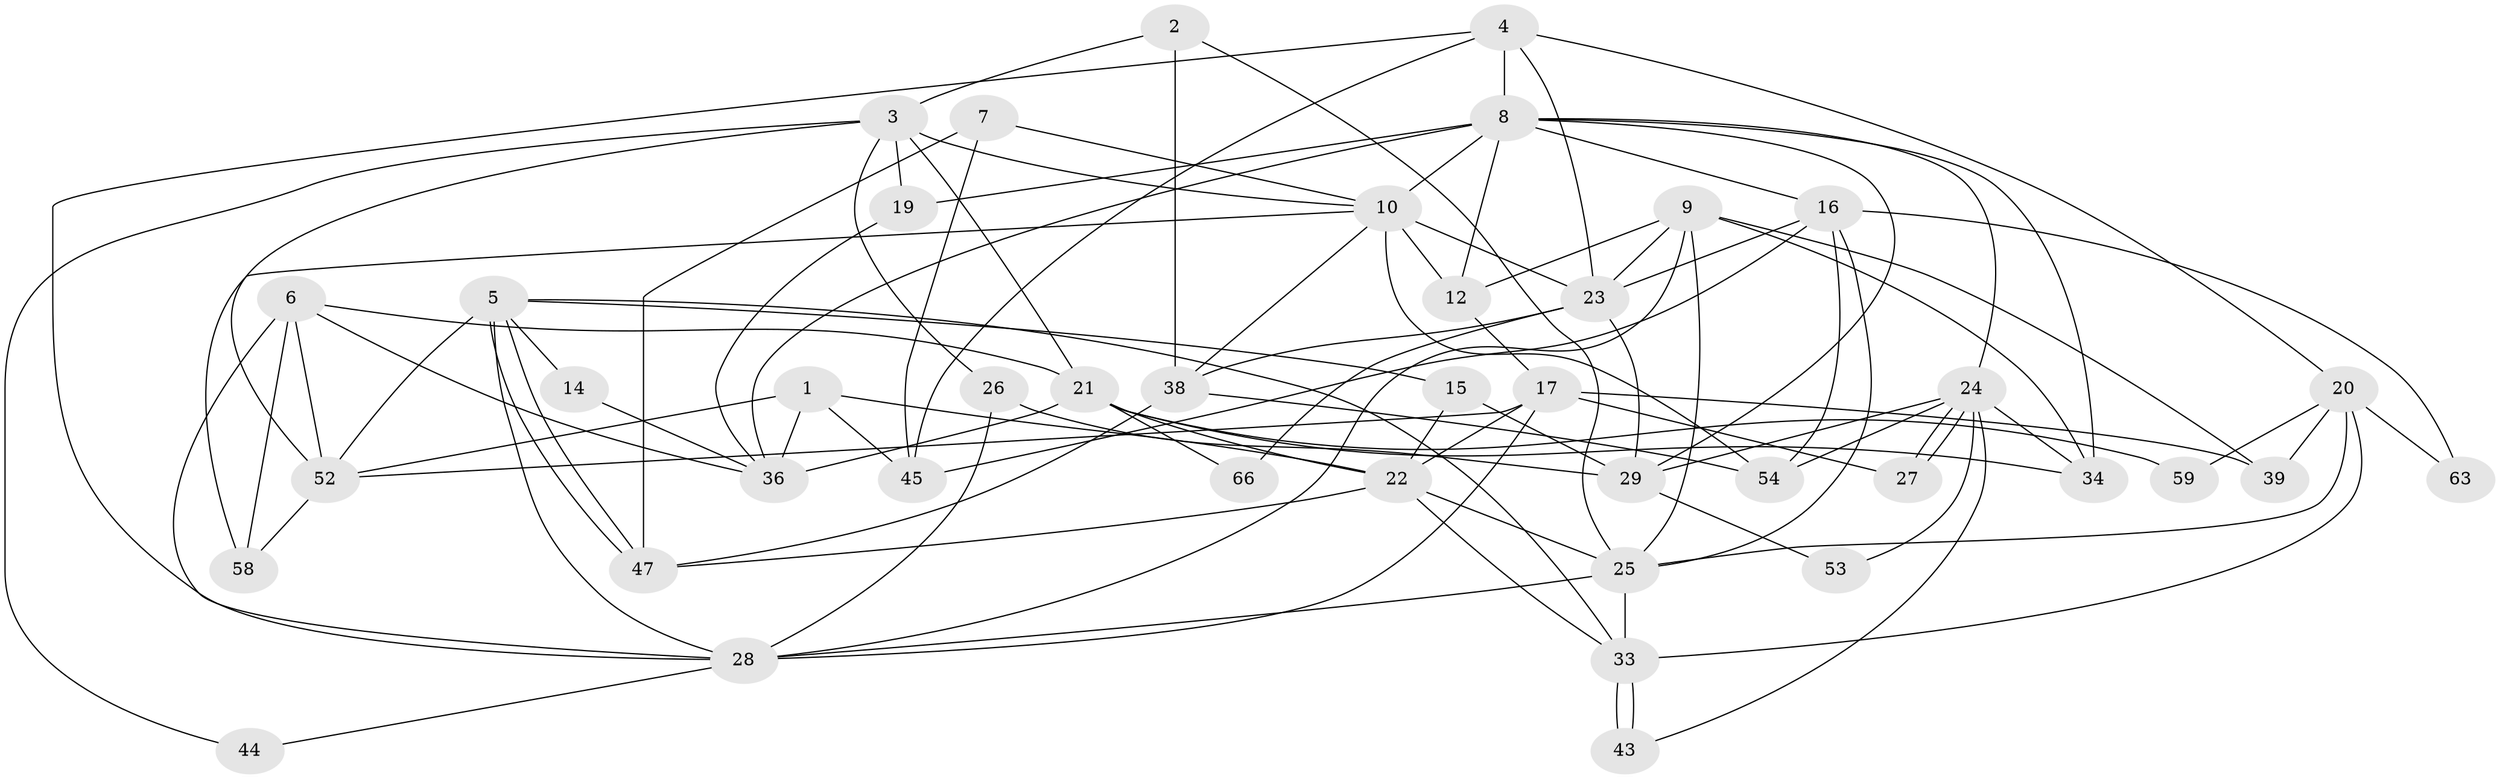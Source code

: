 // Generated by graph-tools (version 1.1) at 2025/52/02/27/25 19:52:07]
// undirected, 42 vertices, 101 edges
graph export_dot {
graph [start="1"]
  node [color=gray90,style=filled];
  1 [super="+64"];
  2 [super="+57"];
  3 [super="+35"];
  4 [super="+13"];
  5 [super="+32"];
  6 [super="+31"];
  7 [super="+41"];
  8 [super="+60"];
  9 [super="+18"];
  10 [super="+11"];
  12;
  14;
  15;
  16 [super="+30"];
  17 [super="+46"];
  19;
  20 [super="+50"];
  21 [super="+48"];
  22 [super="+65"];
  23 [super="+42"];
  24 [super="+40"];
  25 [super="+56"];
  26;
  27;
  28 [super="+37"];
  29 [super="+61"];
  33 [super="+55"];
  34 [super="+51"];
  36 [super="+49"];
  38;
  39;
  43;
  44;
  45;
  47;
  52;
  53;
  54 [super="+62"];
  58;
  59;
  63;
  66;
  1 -- 22;
  1 -- 36 [weight=2];
  1 -- 45;
  1 -- 52;
  2 -- 25;
  2 -- 3;
  2 -- 38;
  3 -- 44;
  3 -- 19;
  3 -- 52;
  3 -- 26;
  3 -- 10;
  3 -- 21;
  4 -- 45;
  4 -- 28;
  4 -- 23;
  4 -- 8;
  4 -- 20;
  5 -- 47;
  5 -- 47;
  5 -- 15;
  5 -- 52;
  5 -- 14;
  5 -- 28;
  5 -- 33;
  6 -- 58;
  6 -- 52;
  6 -- 36;
  6 -- 21;
  6 -- 28;
  7 -- 10;
  7 -- 47;
  7 -- 45;
  8 -- 24;
  8 -- 16;
  8 -- 34;
  8 -- 19;
  8 -- 36;
  8 -- 10 [weight=2];
  8 -- 12;
  8 -- 29;
  9 -- 34;
  9 -- 12;
  9 -- 23;
  9 -- 28;
  9 -- 39;
  9 -- 25;
  10 -- 38;
  10 -- 58;
  10 -- 23;
  10 -- 12;
  10 -- 54 [weight=2];
  12 -- 17;
  14 -- 36;
  15 -- 29;
  15 -- 22;
  16 -- 23;
  16 -- 45;
  16 -- 54;
  16 -- 63;
  16 -- 25;
  17 -- 22;
  17 -- 27 [weight=2];
  17 -- 52;
  17 -- 39;
  17 -- 28;
  19 -- 36;
  20 -- 25;
  20 -- 59;
  20 -- 63 [weight=2];
  20 -- 39;
  20 -- 33;
  21 -- 36 [weight=2];
  21 -- 22;
  21 -- 59;
  21 -- 66;
  21 -- 34;
  22 -- 25;
  22 -- 33;
  22 -- 47;
  23 -- 29;
  23 -- 66;
  23 -- 38;
  24 -- 27 [weight=2];
  24 -- 27;
  24 -- 29;
  24 -- 34;
  24 -- 43;
  24 -- 53;
  24 -- 54;
  25 -- 33;
  25 -- 28;
  26 -- 29;
  26 -- 28;
  28 -- 44;
  29 -- 53;
  33 -- 43;
  33 -- 43;
  38 -- 47;
  38 -- 54;
  52 -- 58;
}
